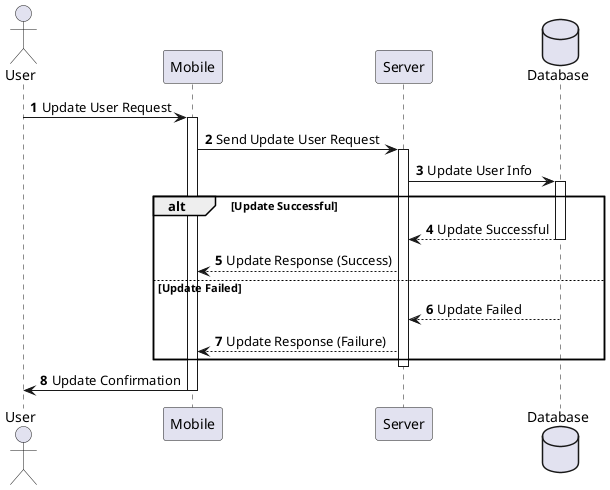 @startuml
'https://plantuml.com/sequence-diagram

autonumber

actor User as user
participant Mobile as mobile
participant Server as server
database Database as database

user -> mobile: Update User Request
activate mobile
mobile -> server: Send Update User Request
activate server
server -> database: Update User Info
    activate database

alt Update Successful
    database --> server: Update Successful
    deactivate database
    server --> mobile: Update Response (Success)
else Update Failed
    database --> server: Update Failed
    deactivate database
    server --> mobile: Update Response (Failure)
end
deactivate server

mobile -> user: Update Confirmation
deactivate mobile

@enduml